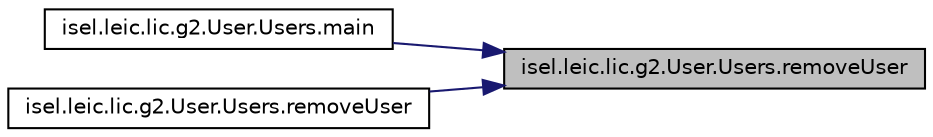 digraph "isel.leic.lic.g2.User.Users.removeUser"
{
 // LATEX_PDF_SIZE
  edge [fontname="Helvetica",fontsize="10",labelfontname="Helvetica",labelfontsize="10"];
  node [fontname="Helvetica",fontsize="10",shape=record];
  rankdir="RL";
  Node1 [label="isel.leic.lic.g2.User.Users.removeUser",height=0.2,width=0.4,color="black", fillcolor="grey75", style="filled", fontcolor="black",tooltip=" "];
  Node1 -> Node2 [dir="back",color="midnightblue",fontsize="10",style="solid"];
  Node2 [label="isel.leic.lic.g2.User.Users.main",height=0.2,width=0.4,color="black", fillcolor="white", style="filled",URL="$classisel_1_1leic_1_1lic_1_1g2_1_1_user_1_1_users.html#ad8103c47c1ee43c315c5a28abf8d4fdc",tooltip=" "];
  Node1 -> Node3 [dir="back",color="midnightblue",fontsize="10",style="solid"];
  Node3 [label="isel.leic.lic.g2.User.Users.removeUser",height=0.2,width=0.4,color="black", fillcolor="white", style="filled",URL="$classisel_1_1leic_1_1lic_1_1g2_1_1_user_1_1_users.html#a64432548450f4ab5e0b813fda5381767",tooltip=" "];
}
